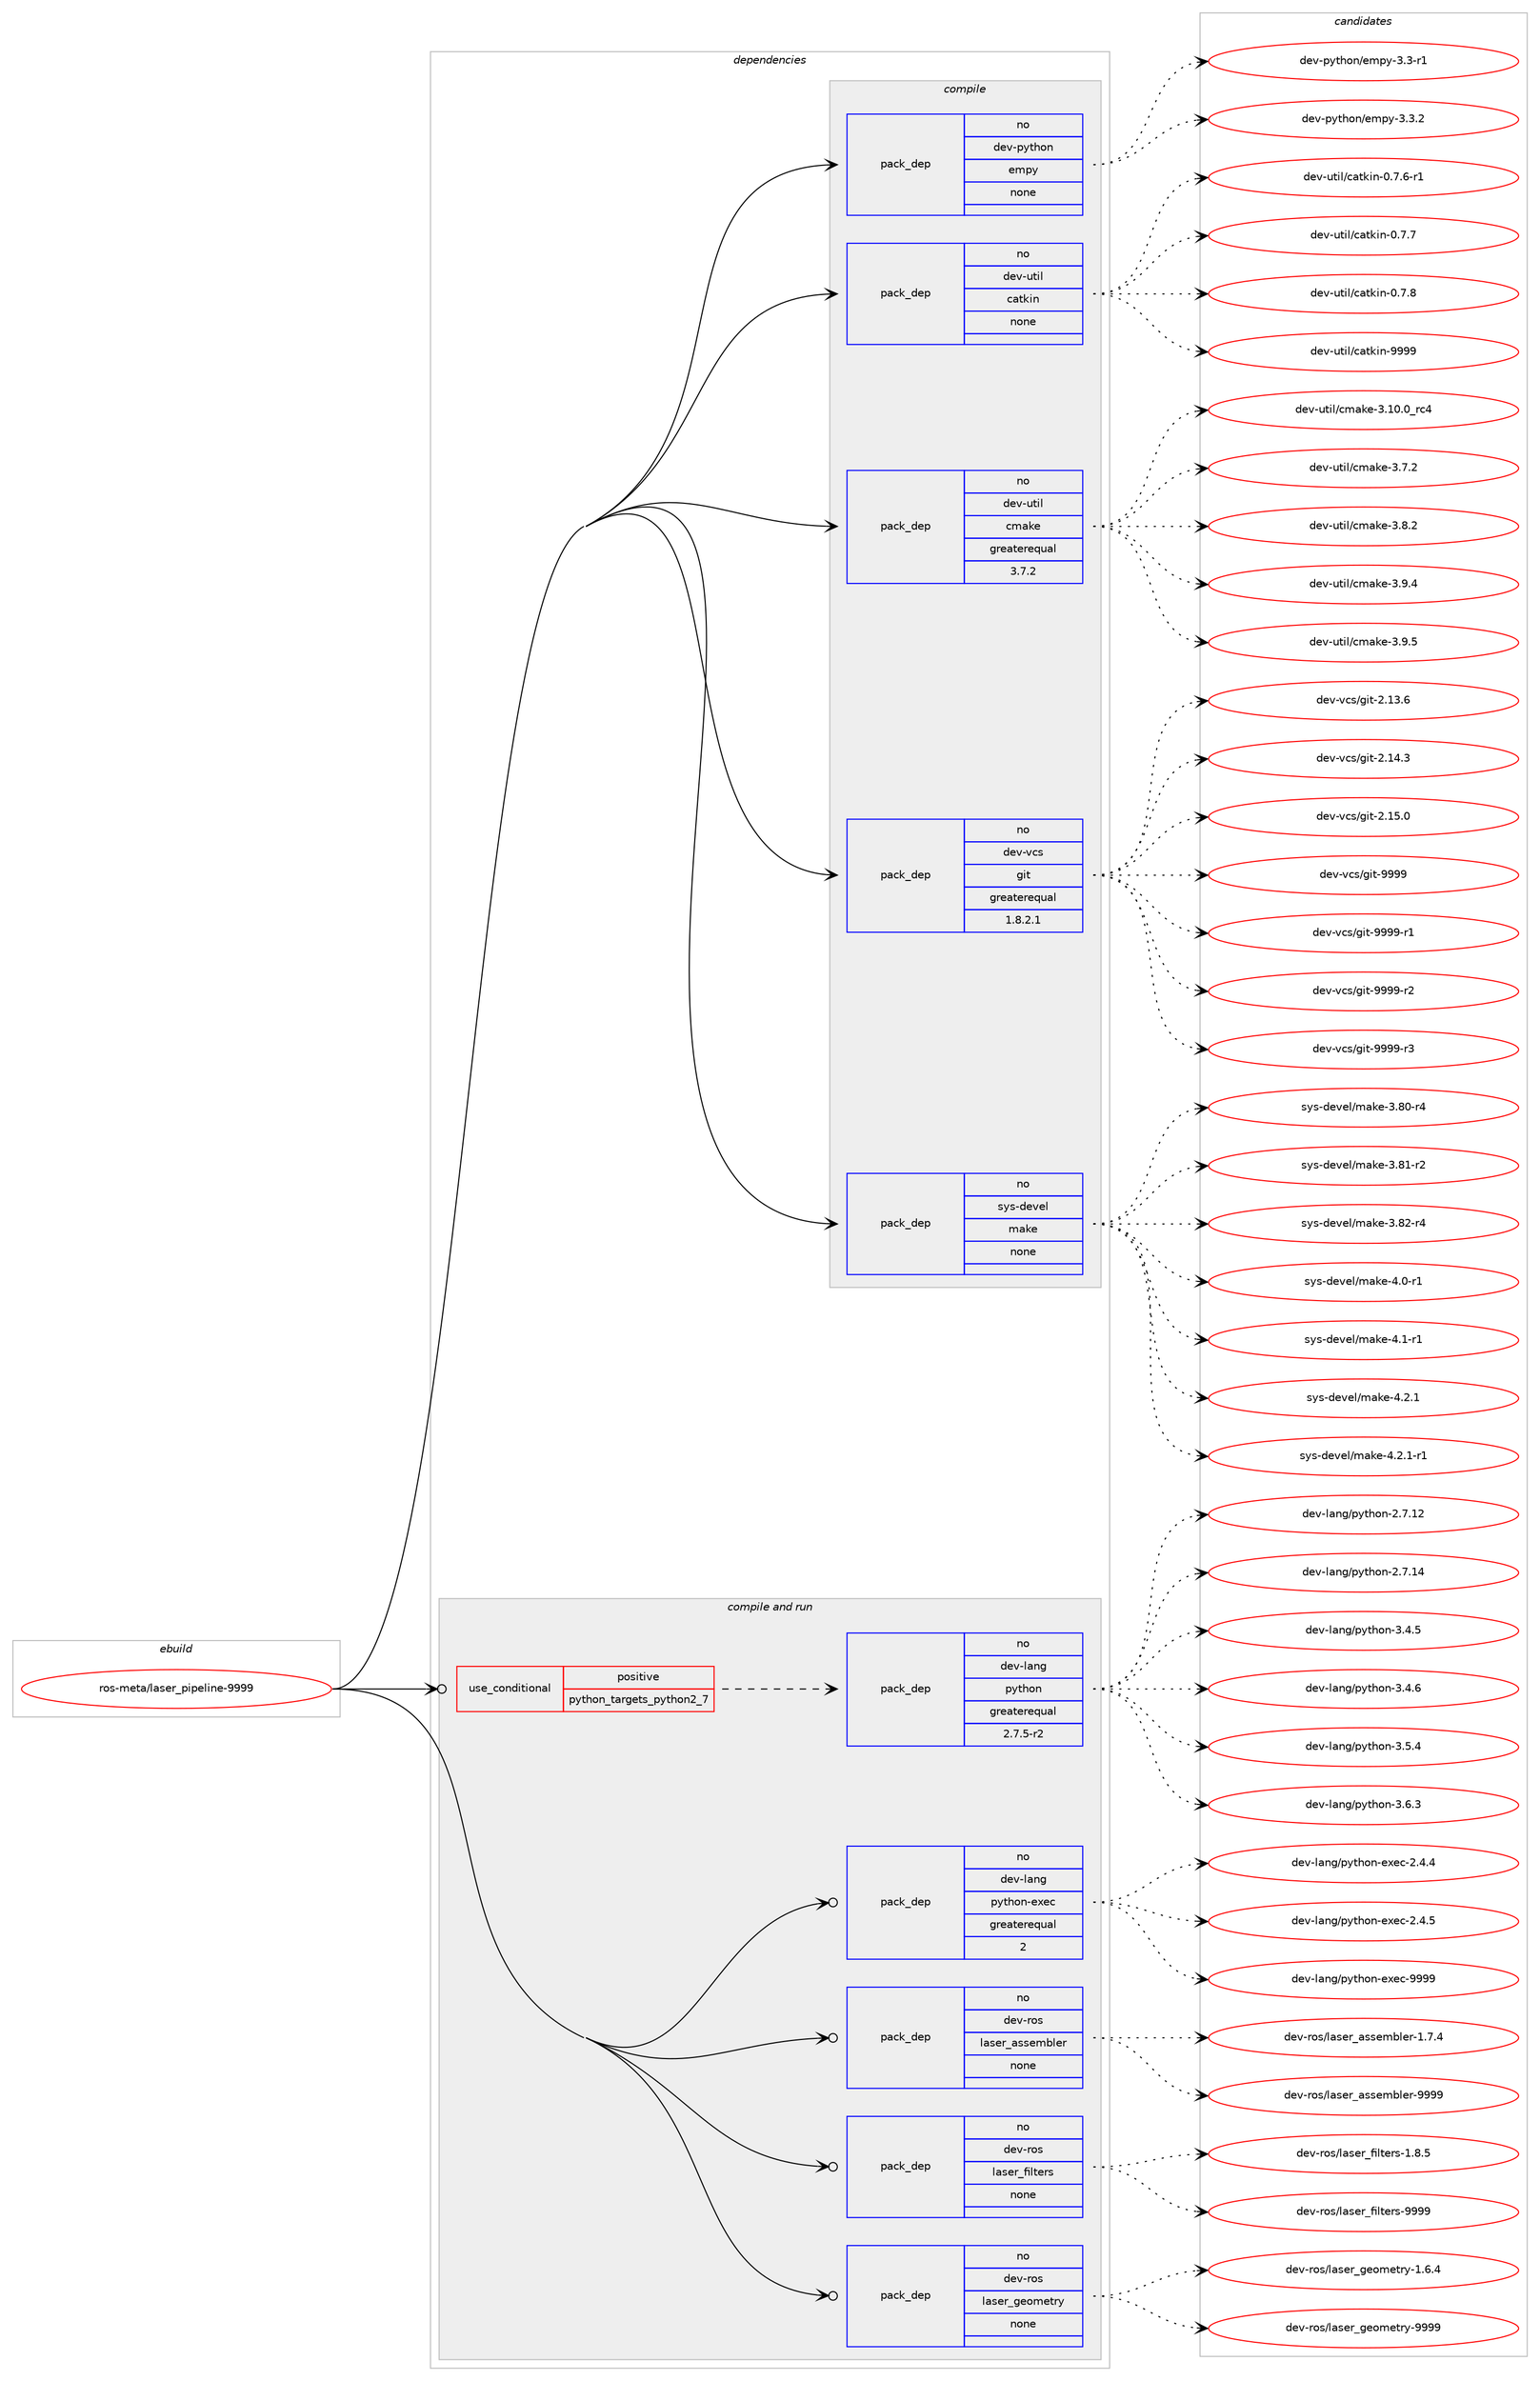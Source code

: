 digraph prolog {

# *************
# Graph options
# *************

newrank=true;
concentrate=true;
compound=true;
graph [rankdir=LR,fontname=Helvetica,fontsize=10,ranksep=1.5];#, ranksep=2.5, nodesep=0.2];
edge  [arrowhead=vee];
node  [fontname=Helvetica,fontsize=10];

# **********
# The ebuild
# **********

subgraph cluster_leftcol {
color=gray;
rank=same;
label=<<i>ebuild</i>>;
id [label="ros-meta/laser_pipeline-9999", color=red, width=4, href="../ros-meta/laser_pipeline-9999.svg"];
}

# ****************
# The dependencies
# ****************

subgraph cluster_midcol {
color=gray;
label=<<i>dependencies</i>>;
subgraph cluster_compile {
fillcolor="#eeeeee";
style=filled;
label=<<i>compile</i>>;
subgraph pack325180 {
dependency441832 [label=<<TABLE BORDER="0" CELLBORDER="1" CELLSPACING="0" CELLPADDING="4" WIDTH="220"><TR><TD ROWSPAN="6" CELLPADDING="30">pack_dep</TD></TR><TR><TD WIDTH="110">no</TD></TR><TR><TD>dev-python</TD></TR><TR><TD>empy</TD></TR><TR><TD>none</TD></TR><TR><TD></TD></TR></TABLE>>, shape=none, color=blue];
}
id:e -> dependency441832:w [weight=20,style="solid",arrowhead="vee"];
subgraph pack325181 {
dependency441833 [label=<<TABLE BORDER="0" CELLBORDER="1" CELLSPACING="0" CELLPADDING="4" WIDTH="220"><TR><TD ROWSPAN="6" CELLPADDING="30">pack_dep</TD></TR><TR><TD WIDTH="110">no</TD></TR><TR><TD>dev-util</TD></TR><TR><TD>catkin</TD></TR><TR><TD>none</TD></TR><TR><TD></TD></TR></TABLE>>, shape=none, color=blue];
}
id:e -> dependency441833:w [weight=20,style="solid",arrowhead="vee"];
subgraph pack325182 {
dependency441834 [label=<<TABLE BORDER="0" CELLBORDER="1" CELLSPACING="0" CELLPADDING="4" WIDTH="220"><TR><TD ROWSPAN="6" CELLPADDING="30">pack_dep</TD></TR><TR><TD WIDTH="110">no</TD></TR><TR><TD>dev-util</TD></TR><TR><TD>cmake</TD></TR><TR><TD>greaterequal</TD></TR><TR><TD>3.7.2</TD></TR></TABLE>>, shape=none, color=blue];
}
id:e -> dependency441834:w [weight=20,style="solid",arrowhead="vee"];
subgraph pack325183 {
dependency441835 [label=<<TABLE BORDER="0" CELLBORDER="1" CELLSPACING="0" CELLPADDING="4" WIDTH="220"><TR><TD ROWSPAN="6" CELLPADDING="30">pack_dep</TD></TR><TR><TD WIDTH="110">no</TD></TR><TR><TD>dev-vcs</TD></TR><TR><TD>git</TD></TR><TR><TD>greaterequal</TD></TR><TR><TD>1.8.2.1</TD></TR></TABLE>>, shape=none, color=blue];
}
id:e -> dependency441835:w [weight=20,style="solid",arrowhead="vee"];
subgraph pack325184 {
dependency441836 [label=<<TABLE BORDER="0" CELLBORDER="1" CELLSPACING="0" CELLPADDING="4" WIDTH="220"><TR><TD ROWSPAN="6" CELLPADDING="30">pack_dep</TD></TR><TR><TD WIDTH="110">no</TD></TR><TR><TD>sys-devel</TD></TR><TR><TD>make</TD></TR><TR><TD>none</TD></TR><TR><TD></TD></TR></TABLE>>, shape=none, color=blue];
}
id:e -> dependency441836:w [weight=20,style="solid",arrowhead="vee"];
}
subgraph cluster_compileandrun {
fillcolor="#eeeeee";
style=filled;
label=<<i>compile and run</i>>;
subgraph cond109003 {
dependency441837 [label=<<TABLE BORDER="0" CELLBORDER="1" CELLSPACING="0" CELLPADDING="4"><TR><TD ROWSPAN="3" CELLPADDING="10">use_conditional</TD></TR><TR><TD>positive</TD></TR><TR><TD>python_targets_python2_7</TD></TR></TABLE>>, shape=none, color=red];
subgraph pack325185 {
dependency441838 [label=<<TABLE BORDER="0" CELLBORDER="1" CELLSPACING="0" CELLPADDING="4" WIDTH="220"><TR><TD ROWSPAN="6" CELLPADDING="30">pack_dep</TD></TR><TR><TD WIDTH="110">no</TD></TR><TR><TD>dev-lang</TD></TR><TR><TD>python</TD></TR><TR><TD>greaterequal</TD></TR><TR><TD>2.7.5-r2</TD></TR></TABLE>>, shape=none, color=blue];
}
dependency441837:e -> dependency441838:w [weight=20,style="dashed",arrowhead="vee"];
}
id:e -> dependency441837:w [weight=20,style="solid",arrowhead="odotvee"];
subgraph pack325186 {
dependency441839 [label=<<TABLE BORDER="0" CELLBORDER="1" CELLSPACING="0" CELLPADDING="4" WIDTH="220"><TR><TD ROWSPAN="6" CELLPADDING="30">pack_dep</TD></TR><TR><TD WIDTH="110">no</TD></TR><TR><TD>dev-lang</TD></TR><TR><TD>python-exec</TD></TR><TR><TD>greaterequal</TD></TR><TR><TD>2</TD></TR></TABLE>>, shape=none, color=blue];
}
id:e -> dependency441839:w [weight=20,style="solid",arrowhead="odotvee"];
subgraph pack325187 {
dependency441840 [label=<<TABLE BORDER="0" CELLBORDER="1" CELLSPACING="0" CELLPADDING="4" WIDTH="220"><TR><TD ROWSPAN="6" CELLPADDING="30">pack_dep</TD></TR><TR><TD WIDTH="110">no</TD></TR><TR><TD>dev-ros</TD></TR><TR><TD>laser_assembler</TD></TR><TR><TD>none</TD></TR><TR><TD></TD></TR></TABLE>>, shape=none, color=blue];
}
id:e -> dependency441840:w [weight=20,style="solid",arrowhead="odotvee"];
subgraph pack325188 {
dependency441841 [label=<<TABLE BORDER="0" CELLBORDER="1" CELLSPACING="0" CELLPADDING="4" WIDTH="220"><TR><TD ROWSPAN="6" CELLPADDING="30">pack_dep</TD></TR><TR><TD WIDTH="110">no</TD></TR><TR><TD>dev-ros</TD></TR><TR><TD>laser_filters</TD></TR><TR><TD>none</TD></TR><TR><TD></TD></TR></TABLE>>, shape=none, color=blue];
}
id:e -> dependency441841:w [weight=20,style="solid",arrowhead="odotvee"];
subgraph pack325189 {
dependency441842 [label=<<TABLE BORDER="0" CELLBORDER="1" CELLSPACING="0" CELLPADDING="4" WIDTH="220"><TR><TD ROWSPAN="6" CELLPADDING="30">pack_dep</TD></TR><TR><TD WIDTH="110">no</TD></TR><TR><TD>dev-ros</TD></TR><TR><TD>laser_geometry</TD></TR><TR><TD>none</TD></TR><TR><TD></TD></TR></TABLE>>, shape=none, color=blue];
}
id:e -> dependency441842:w [weight=20,style="solid",arrowhead="odotvee"];
}
subgraph cluster_run {
fillcolor="#eeeeee";
style=filled;
label=<<i>run</i>>;
}
}

# **************
# The candidates
# **************

subgraph cluster_choices {
rank=same;
color=gray;
label=<<i>candidates</i>>;

subgraph choice325180 {
color=black;
nodesep=1;
choice1001011184511212111610411111047101109112121455146514511449 [label="dev-python/empy-3.3-r1", color=red, width=4,href="../dev-python/empy-3.3-r1.svg"];
choice1001011184511212111610411111047101109112121455146514650 [label="dev-python/empy-3.3.2", color=red, width=4,href="../dev-python/empy-3.3.2.svg"];
dependency441832:e -> choice1001011184511212111610411111047101109112121455146514511449:w [style=dotted,weight="100"];
dependency441832:e -> choice1001011184511212111610411111047101109112121455146514650:w [style=dotted,weight="100"];
}
subgraph choice325181 {
color=black;
nodesep=1;
choice100101118451171161051084799971161071051104548465546544511449 [label="dev-util/catkin-0.7.6-r1", color=red, width=4,href="../dev-util/catkin-0.7.6-r1.svg"];
choice10010111845117116105108479997116107105110454846554655 [label="dev-util/catkin-0.7.7", color=red, width=4,href="../dev-util/catkin-0.7.7.svg"];
choice10010111845117116105108479997116107105110454846554656 [label="dev-util/catkin-0.7.8", color=red, width=4,href="../dev-util/catkin-0.7.8.svg"];
choice100101118451171161051084799971161071051104557575757 [label="dev-util/catkin-9999", color=red, width=4,href="../dev-util/catkin-9999.svg"];
dependency441833:e -> choice100101118451171161051084799971161071051104548465546544511449:w [style=dotted,weight="100"];
dependency441833:e -> choice10010111845117116105108479997116107105110454846554655:w [style=dotted,weight="100"];
dependency441833:e -> choice10010111845117116105108479997116107105110454846554656:w [style=dotted,weight="100"];
dependency441833:e -> choice100101118451171161051084799971161071051104557575757:w [style=dotted,weight="100"];
}
subgraph choice325182 {
color=black;
nodesep=1;
choice1001011184511711610510847991099710710145514649484648951149952 [label="dev-util/cmake-3.10.0_rc4", color=red, width=4,href="../dev-util/cmake-3.10.0_rc4.svg"];
choice10010111845117116105108479910997107101455146554650 [label="dev-util/cmake-3.7.2", color=red, width=4,href="../dev-util/cmake-3.7.2.svg"];
choice10010111845117116105108479910997107101455146564650 [label="dev-util/cmake-3.8.2", color=red, width=4,href="../dev-util/cmake-3.8.2.svg"];
choice10010111845117116105108479910997107101455146574652 [label="dev-util/cmake-3.9.4", color=red, width=4,href="../dev-util/cmake-3.9.4.svg"];
choice10010111845117116105108479910997107101455146574653 [label="dev-util/cmake-3.9.5", color=red, width=4,href="../dev-util/cmake-3.9.5.svg"];
dependency441834:e -> choice1001011184511711610510847991099710710145514649484648951149952:w [style=dotted,weight="100"];
dependency441834:e -> choice10010111845117116105108479910997107101455146554650:w [style=dotted,weight="100"];
dependency441834:e -> choice10010111845117116105108479910997107101455146564650:w [style=dotted,weight="100"];
dependency441834:e -> choice10010111845117116105108479910997107101455146574652:w [style=dotted,weight="100"];
dependency441834:e -> choice10010111845117116105108479910997107101455146574653:w [style=dotted,weight="100"];
}
subgraph choice325183 {
color=black;
nodesep=1;
choice10010111845118991154710310511645504649514654 [label="dev-vcs/git-2.13.6", color=red, width=4,href="../dev-vcs/git-2.13.6.svg"];
choice10010111845118991154710310511645504649524651 [label="dev-vcs/git-2.14.3", color=red, width=4,href="../dev-vcs/git-2.14.3.svg"];
choice10010111845118991154710310511645504649534648 [label="dev-vcs/git-2.15.0", color=red, width=4,href="../dev-vcs/git-2.15.0.svg"];
choice1001011184511899115471031051164557575757 [label="dev-vcs/git-9999", color=red, width=4,href="../dev-vcs/git-9999.svg"];
choice10010111845118991154710310511645575757574511449 [label="dev-vcs/git-9999-r1", color=red, width=4,href="../dev-vcs/git-9999-r1.svg"];
choice10010111845118991154710310511645575757574511450 [label="dev-vcs/git-9999-r2", color=red, width=4,href="../dev-vcs/git-9999-r2.svg"];
choice10010111845118991154710310511645575757574511451 [label="dev-vcs/git-9999-r3", color=red, width=4,href="../dev-vcs/git-9999-r3.svg"];
dependency441835:e -> choice10010111845118991154710310511645504649514654:w [style=dotted,weight="100"];
dependency441835:e -> choice10010111845118991154710310511645504649524651:w [style=dotted,weight="100"];
dependency441835:e -> choice10010111845118991154710310511645504649534648:w [style=dotted,weight="100"];
dependency441835:e -> choice1001011184511899115471031051164557575757:w [style=dotted,weight="100"];
dependency441835:e -> choice10010111845118991154710310511645575757574511449:w [style=dotted,weight="100"];
dependency441835:e -> choice10010111845118991154710310511645575757574511450:w [style=dotted,weight="100"];
dependency441835:e -> choice10010111845118991154710310511645575757574511451:w [style=dotted,weight="100"];
}
subgraph choice325184 {
color=black;
nodesep=1;
choice11512111545100101118101108471099710710145514656484511452 [label="sys-devel/make-3.80-r4", color=red, width=4,href="../sys-devel/make-3.80-r4.svg"];
choice11512111545100101118101108471099710710145514656494511450 [label="sys-devel/make-3.81-r2", color=red, width=4,href="../sys-devel/make-3.81-r2.svg"];
choice11512111545100101118101108471099710710145514656504511452 [label="sys-devel/make-3.82-r4", color=red, width=4,href="../sys-devel/make-3.82-r4.svg"];
choice115121115451001011181011084710997107101455246484511449 [label="sys-devel/make-4.0-r1", color=red, width=4,href="../sys-devel/make-4.0-r1.svg"];
choice115121115451001011181011084710997107101455246494511449 [label="sys-devel/make-4.1-r1", color=red, width=4,href="../sys-devel/make-4.1-r1.svg"];
choice115121115451001011181011084710997107101455246504649 [label="sys-devel/make-4.2.1", color=red, width=4,href="../sys-devel/make-4.2.1.svg"];
choice1151211154510010111810110847109971071014552465046494511449 [label="sys-devel/make-4.2.1-r1", color=red, width=4,href="../sys-devel/make-4.2.1-r1.svg"];
dependency441836:e -> choice11512111545100101118101108471099710710145514656484511452:w [style=dotted,weight="100"];
dependency441836:e -> choice11512111545100101118101108471099710710145514656494511450:w [style=dotted,weight="100"];
dependency441836:e -> choice11512111545100101118101108471099710710145514656504511452:w [style=dotted,weight="100"];
dependency441836:e -> choice115121115451001011181011084710997107101455246484511449:w [style=dotted,weight="100"];
dependency441836:e -> choice115121115451001011181011084710997107101455246494511449:w [style=dotted,weight="100"];
dependency441836:e -> choice115121115451001011181011084710997107101455246504649:w [style=dotted,weight="100"];
dependency441836:e -> choice1151211154510010111810110847109971071014552465046494511449:w [style=dotted,weight="100"];
}
subgraph choice325185 {
color=black;
nodesep=1;
choice10010111845108971101034711212111610411111045504655464950 [label="dev-lang/python-2.7.12", color=red, width=4,href="../dev-lang/python-2.7.12.svg"];
choice10010111845108971101034711212111610411111045504655464952 [label="dev-lang/python-2.7.14", color=red, width=4,href="../dev-lang/python-2.7.14.svg"];
choice100101118451089711010347112121116104111110455146524653 [label="dev-lang/python-3.4.5", color=red, width=4,href="../dev-lang/python-3.4.5.svg"];
choice100101118451089711010347112121116104111110455146524654 [label="dev-lang/python-3.4.6", color=red, width=4,href="../dev-lang/python-3.4.6.svg"];
choice100101118451089711010347112121116104111110455146534652 [label="dev-lang/python-3.5.4", color=red, width=4,href="../dev-lang/python-3.5.4.svg"];
choice100101118451089711010347112121116104111110455146544651 [label="dev-lang/python-3.6.3", color=red, width=4,href="../dev-lang/python-3.6.3.svg"];
dependency441838:e -> choice10010111845108971101034711212111610411111045504655464950:w [style=dotted,weight="100"];
dependency441838:e -> choice10010111845108971101034711212111610411111045504655464952:w [style=dotted,weight="100"];
dependency441838:e -> choice100101118451089711010347112121116104111110455146524653:w [style=dotted,weight="100"];
dependency441838:e -> choice100101118451089711010347112121116104111110455146524654:w [style=dotted,weight="100"];
dependency441838:e -> choice100101118451089711010347112121116104111110455146534652:w [style=dotted,weight="100"];
dependency441838:e -> choice100101118451089711010347112121116104111110455146544651:w [style=dotted,weight="100"];
}
subgraph choice325186 {
color=black;
nodesep=1;
choice1001011184510897110103471121211161041111104510112010199455046524652 [label="dev-lang/python-exec-2.4.4", color=red, width=4,href="../dev-lang/python-exec-2.4.4.svg"];
choice1001011184510897110103471121211161041111104510112010199455046524653 [label="dev-lang/python-exec-2.4.5", color=red, width=4,href="../dev-lang/python-exec-2.4.5.svg"];
choice10010111845108971101034711212111610411111045101120101994557575757 [label="dev-lang/python-exec-9999", color=red, width=4,href="../dev-lang/python-exec-9999.svg"];
dependency441839:e -> choice1001011184510897110103471121211161041111104510112010199455046524652:w [style=dotted,weight="100"];
dependency441839:e -> choice1001011184510897110103471121211161041111104510112010199455046524653:w [style=dotted,weight="100"];
dependency441839:e -> choice10010111845108971101034711212111610411111045101120101994557575757:w [style=dotted,weight="100"];
}
subgraph choice325187 {
color=black;
nodesep=1;
choice100101118451141111154710897115101114959711511510110998108101114454946554652 [label="dev-ros/laser_assembler-1.7.4", color=red, width=4,href="../dev-ros/laser_assembler-1.7.4.svg"];
choice1001011184511411111547108971151011149597115115101109981081011144557575757 [label="dev-ros/laser_assembler-9999", color=red, width=4,href="../dev-ros/laser_assembler-9999.svg"];
dependency441840:e -> choice100101118451141111154710897115101114959711511510110998108101114454946554652:w [style=dotted,weight="100"];
dependency441840:e -> choice1001011184511411111547108971151011149597115115101109981081011144557575757:w [style=dotted,weight="100"];
}
subgraph choice325188 {
color=black;
nodesep=1;
choice10010111845114111115471089711510111495102105108116101114115454946564653 [label="dev-ros/laser_filters-1.8.5", color=red, width=4,href="../dev-ros/laser_filters-1.8.5.svg"];
choice100101118451141111154710897115101114951021051081161011141154557575757 [label="dev-ros/laser_filters-9999", color=red, width=4,href="../dev-ros/laser_filters-9999.svg"];
dependency441841:e -> choice10010111845114111115471089711510111495102105108116101114115454946564653:w [style=dotted,weight="100"];
dependency441841:e -> choice100101118451141111154710897115101114951021051081161011141154557575757:w [style=dotted,weight="100"];
}
subgraph choice325189 {
color=black;
nodesep=1;
choice10010111845114111115471089711510111495103101111109101116114121454946544652 [label="dev-ros/laser_geometry-1.6.4", color=red, width=4,href="../dev-ros/laser_geometry-1.6.4.svg"];
choice100101118451141111154710897115101114951031011111091011161141214557575757 [label="dev-ros/laser_geometry-9999", color=red, width=4,href="../dev-ros/laser_geometry-9999.svg"];
dependency441842:e -> choice10010111845114111115471089711510111495103101111109101116114121454946544652:w [style=dotted,weight="100"];
dependency441842:e -> choice100101118451141111154710897115101114951031011111091011161141214557575757:w [style=dotted,weight="100"];
}
}

}
